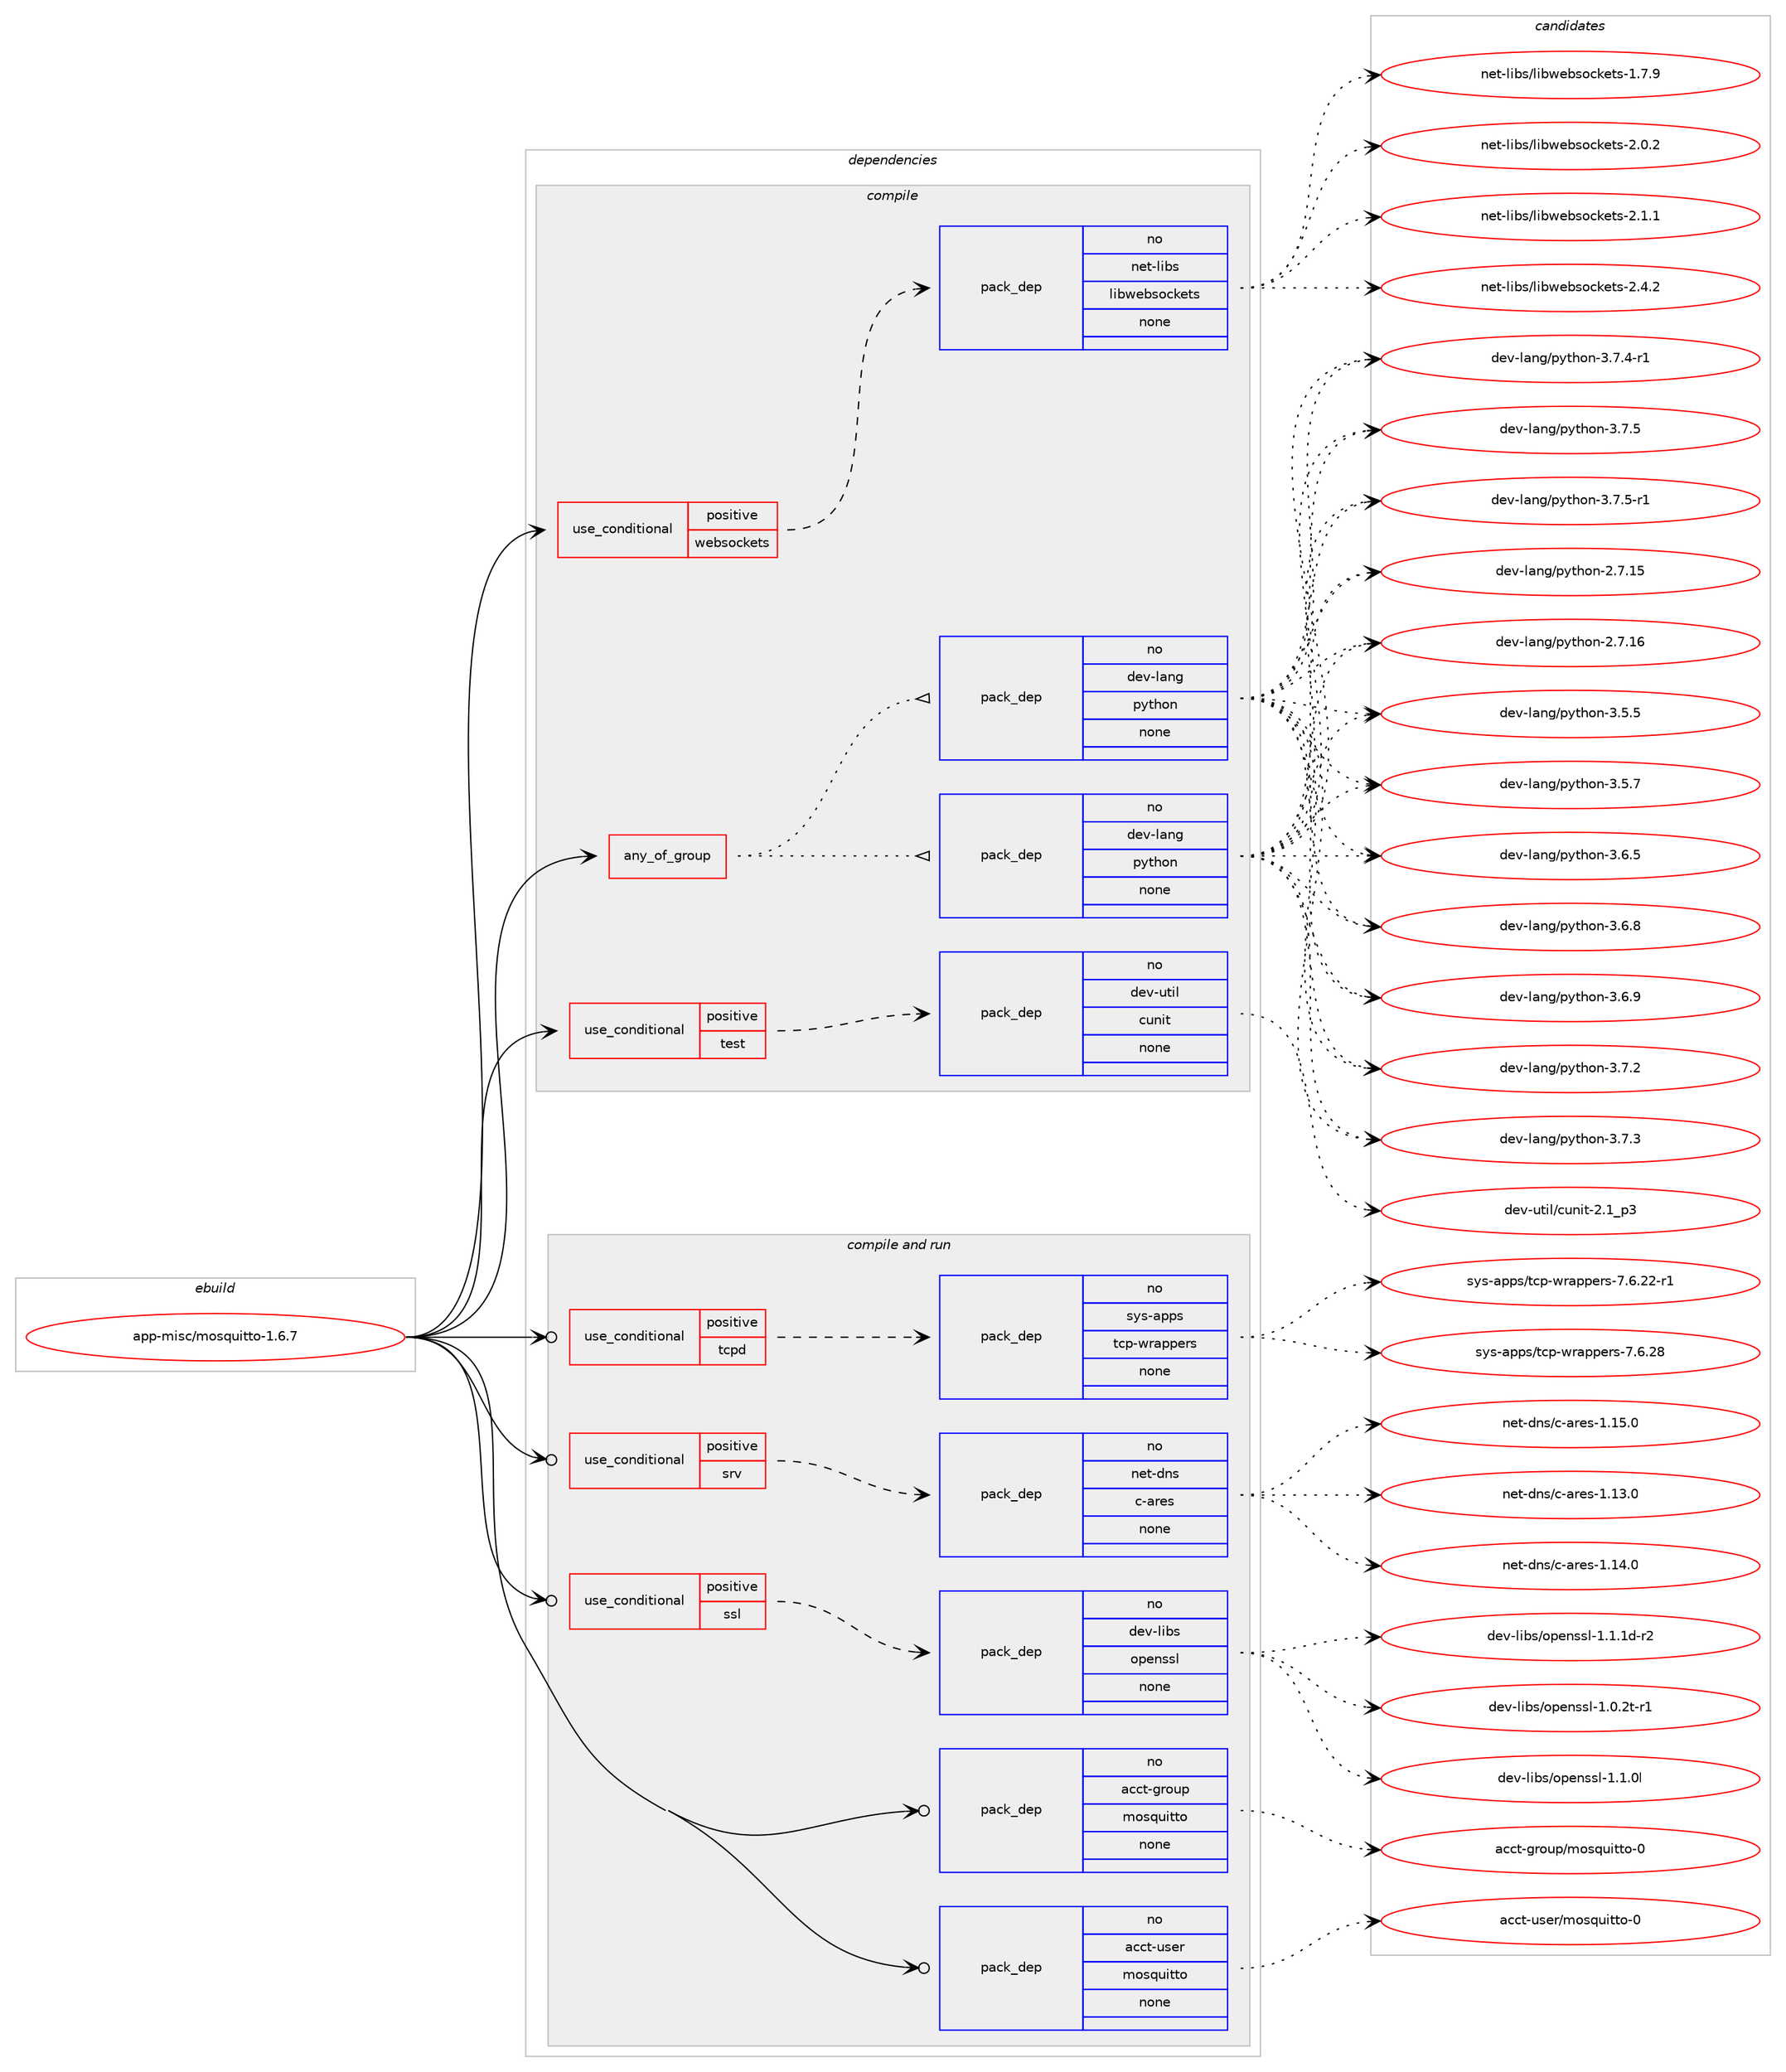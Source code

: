 digraph prolog {

# *************
# Graph options
# *************

newrank=true;
concentrate=true;
compound=true;
graph [rankdir=LR,fontname=Helvetica,fontsize=10,ranksep=1.5];#, ranksep=2.5, nodesep=0.2];
edge  [arrowhead=vee];
node  [fontname=Helvetica,fontsize=10];

# **********
# The ebuild
# **********

subgraph cluster_leftcol {
color=gray;
rank=same;
label=<<i>ebuild</i>>;
id [label="app-misc/mosquitto-1.6.7", color=red, width=4, href="../app-misc/mosquitto-1.6.7.svg"];
}

# ****************
# The dependencies
# ****************

subgraph cluster_midcol {
color=gray;
label=<<i>dependencies</i>>;
subgraph cluster_compile {
fillcolor="#eeeeee";
style=filled;
label=<<i>compile</i>>;
subgraph any8700 {
dependency499608 [label=<<TABLE BORDER="0" CELLBORDER="1" CELLSPACING="0" CELLPADDING="4"><TR><TD CELLPADDING="10">any_of_group</TD></TR></TABLE>>, shape=none, color=red];subgraph pack371252 {
dependency499609 [label=<<TABLE BORDER="0" CELLBORDER="1" CELLSPACING="0" CELLPADDING="4" WIDTH="220"><TR><TD ROWSPAN="6" CELLPADDING="30">pack_dep</TD></TR><TR><TD WIDTH="110">no</TD></TR><TR><TD>dev-lang</TD></TR><TR><TD>python</TD></TR><TR><TD>none</TD></TR><TR><TD></TD></TR></TABLE>>, shape=none, color=blue];
}
dependency499608:e -> dependency499609:w [weight=20,style="dotted",arrowhead="oinv"];
subgraph pack371253 {
dependency499610 [label=<<TABLE BORDER="0" CELLBORDER="1" CELLSPACING="0" CELLPADDING="4" WIDTH="220"><TR><TD ROWSPAN="6" CELLPADDING="30">pack_dep</TD></TR><TR><TD WIDTH="110">no</TD></TR><TR><TD>dev-lang</TD></TR><TR><TD>python</TD></TR><TR><TD>none</TD></TR><TR><TD></TD></TR></TABLE>>, shape=none, color=blue];
}
dependency499608:e -> dependency499610:w [weight=20,style="dotted",arrowhead="oinv"];
}
id:e -> dependency499608:w [weight=20,style="solid",arrowhead="vee"];
subgraph cond119340 {
dependency499611 [label=<<TABLE BORDER="0" CELLBORDER="1" CELLSPACING="0" CELLPADDING="4"><TR><TD ROWSPAN="3" CELLPADDING="10">use_conditional</TD></TR><TR><TD>positive</TD></TR><TR><TD>test</TD></TR></TABLE>>, shape=none, color=red];
subgraph pack371254 {
dependency499612 [label=<<TABLE BORDER="0" CELLBORDER="1" CELLSPACING="0" CELLPADDING="4" WIDTH="220"><TR><TD ROWSPAN="6" CELLPADDING="30">pack_dep</TD></TR><TR><TD WIDTH="110">no</TD></TR><TR><TD>dev-util</TD></TR><TR><TD>cunit</TD></TR><TR><TD>none</TD></TR><TR><TD></TD></TR></TABLE>>, shape=none, color=blue];
}
dependency499611:e -> dependency499612:w [weight=20,style="dashed",arrowhead="vee"];
}
id:e -> dependency499611:w [weight=20,style="solid",arrowhead="vee"];
subgraph cond119341 {
dependency499613 [label=<<TABLE BORDER="0" CELLBORDER="1" CELLSPACING="0" CELLPADDING="4"><TR><TD ROWSPAN="3" CELLPADDING="10">use_conditional</TD></TR><TR><TD>positive</TD></TR><TR><TD>websockets</TD></TR></TABLE>>, shape=none, color=red];
subgraph pack371255 {
dependency499614 [label=<<TABLE BORDER="0" CELLBORDER="1" CELLSPACING="0" CELLPADDING="4" WIDTH="220"><TR><TD ROWSPAN="6" CELLPADDING="30">pack_dep</TD></TR><TR><TD WIDTH="110">no</TD></TR><TR><TD>net-libs</TD></TR><TR><TD>libwebsockets</TD></TR><TR><TD>none</TD></TR><TR><TD></TD></TR></TABLE>>, shape=none, color=blue];
}
dependency499613:e -> dependency499614:w [weight=20,style="dashed",arrowhead="vee"];
}
id:e -> dependency499613:w [weight=20,style="solid",arrowhead="vee"];
}
subgraph cluster_compileandrun {
fillcolor="#eeeeee";
style=filled;
label=<<i>compile and run</i>>;
subgraph cond119342 {
dependency499615 [label=<<TABLE BORDER="0" CELLBORDER="1" CELLSPACING="0" CELLPADDING="4"><TR><TD ROWSPAN="3" CELLPADDING="10">use_conditional</TD></TR><TR><TD>positive</TD></TR><TR><TD>srv</TD></TR></TABLE>>, shape=none, color=red];
subgraph pack371256 {
dependency499616 [label=<<TABLE BORDER="0" CELLBORDER="1" CELLSPACING="0" CELLPADDING="4" WIDTH="220"><TR><TD ROWSPAN="6" CELLPADDING="30">pack_dep</TD></TR><TR><TD WIDTH="110">no</TD></TR><TR><TD>net-dns</TD></TR><TR><TD>c-ares</TD></TR><TR><TD>none</TD></TR><TR><TD></TD></TR></TABLE>>, shape=none, color=blue];
}
dependency499615:e -> dependency499616:w [weight=20,style="dashed",arrowhead="vee"];
}
id:e -> dependency499615:w [weight=20,style="solid",arrowhead="odotvee"];
subgraph cond119343 {
dependency499617 [label=<<TABLE BORDER="0" CELLBORDER="1" CELLSPACING="0" CELLPADDING="4"><TR><TD ROWSPAN="3" CELLPADDING="10">use_conditional</TD></TR><TR><TD>positive</TD></TR><TR><TD>ssl</TD></TR></TABLE>>, shape=none, color=red];
subgraph pack371257 {
dependency499618 [label=<<TABLE BORDER="0" CELLBORDER="1" CELLSPACING="0" CELLPADDING="4" WIDTH="220"><TR><TD ROWSPAN="6" CELLPADDING="30">pack_dep</TD></TR><TR><TD WIDTH="110">no</TD></TR><TR><TD>dev-libs</TD></TR><TR><TD>openssl</TD></TR><TR><TD>none</TD></TR><TR><TD></TD></TR></TABLE>>, shape=none, color=blue];
}
dependency499617:e -> dependency499618:w [weight=20,style="dashed",arrowhead="vee"];
}
id:e -> dependency499617:w [weight=20,style="solid",arrowhead="odotvee"];
subgraph cond119344 {
dependency499619 [label=<<TABLE BORDER="0" CELLBORDER="1" CELLSPACING="0" CELLPADDING="4"><TR><TD ROWSPAN="3" CELLPADDING="10">use_conditional</TD></TR><TR><TD>positive</TD></TR><TR><TD>tcpd</TD></TR></TABLE>>, shape=none, color=red];
subgraph pack371258 {
dependency499620 [label=<<TABLE BORDER="0" CELLBORDER="1" CELLSPACING="0" CELLPADDING="4" WIDTH="220"><TR><TD ROWSPAN="6" CELLPADDING="30">pack_dep</TD></TR><TR><TD WIDTH="110">no</TD></TR><TR><TD>sys-apps</TD></TR><TR><TD>tcp-wrappers</TD></TR><TR><TD>none</TD></TR><TR><TD></TD></TR></TABLE>>, shape=none, color=blue];
}
dependency499619:e -> dependency499620:w [weight=20,style="dashed",arrowhead="vee"];
}
id:e -> dependency499619:w [weight=20,style="solid",arrowhead="odotvee"];
subgraph pack371259 {
dependency499621 [label=<<TABLE BORDER="0" CELLBORDER="1" CELLSPACING="0" CELLPADDING="4" WIDTH="220"><TR><TD ROWSPAN="6" CELLPADDING="30">pack_dep</TD></TR><TR><TD WIDTH="110">no</TD></TR><TR><TD>acct-group</TD></TR><TR><TD>mosquitto</TD></TR><TR><TD>none</TD></TR><TR><TD></TD></TR></TABLE>>, shape=none, color=blue];
}
id:e -> dependency499621:w [weight=20,style="solid",arrowhead="odotvee"];
subgraph pack371260 {
dependency499622 [label=<<TABLE BORDER="0" CELLBORDER="1" CELLSPACING="0" CELLPADDING="4" WIDTH="220"><TR><TD ROWSPAN="6" CELLPADDING="30">pack_dep</TD></TR><TR><TD WIDTH="110">no</TD></TR><TR><TD>acct-user</TD></TR><TR><TD>mosquitto</TD></TR><TR><TD>none</TD></TR><TR><TD></TD></TR></TABLE>>, shape=none, color=blue];
}
id:e -> dependency499622:w [weight=20,style="solid",arrowhead="odotvee"];
}
subgraph cluster_run {
fillcolor="#eeeeee";
style=filled;
label=<<i>run</i>>;
}
}

# **************
# The candidates
# **************

subgraph cluster_choices {
rank=same;
color=gray;
label=<<i>candidates</i>>;

subgraph choice371252 {
color=black;
nodesep=1;
choice10010111845108971101034711212111610411111045504655464953 [label="dev-lang/python-2.7.15", color=red, width=4,href="../dev-lang/python-2.7.15.svg"];
choice10010111845108971101034711212111610411111045504655464954 [label="dev-lang/python-2.7.16", color=red, width=4,href="../dev-lang/python-2.7.16.svg"];
choice100101118451089711010347112121116104111110455146534653 [label="dev-lang/python-3.5.5", color=red, width=4,href="../dev-lang/python-3.5.5.svg"];
choice100101118451089711010347112121116104111110455146534655 [label="dev-lang/python-3.5.7", color=red, width=4,href="../dev-lang/python-3.5.7.svg"];
choice100101118451089711010347112121116104111110455146544653 [label="dev-lang/python-3.6.5", color=red, width=4,href="../dev-lang/python-3.6.5.svg"];
choice100101118451089711010347112121116104111110455146544656 [label="dev-lang/python-3.6.8", color=red, width=4,href="../dev-lang/python-3.6.8.svg"];
choice100101118451089711010347112121116104111110455146544657 [label="dev-lang/python-3.6.9", color=red, width=4,href="../dev-lang/python-3.6.9.svg"];
choice100101118451089711010347112121116104111110455146554650 [label="dev-lang/python-3.7.2", color=red, width=4,href="../dev-lang/python-3.7.2.svg"];
choice100101118451089711010347112121116104111110455146554651 [label="dev-lang/python-3.7.3", color=red, width=4,href="../dev-lang/python-3.7.3.svg"];
choice1001011184510897110103471121211161041111104551465546524511449 [label="dev-lang/python-3.7.4-r1", color=red, width=4,href="../dev-lang/python-3.7.4-r1.svg"];
choice100101118451089711010347112121116104111110455146554653 [label="dev-lang/python-3.7.5", color=red, width=4,href="../dev-lang/python-3.7.5.svg"];
choice1001011184510897110103471121211161041111104551465546534511449 [label="dev-lang/python-3.7.5-r1", color=red, width=4,href="../dev-lang/python-3.7.5-r1.svg"];
dependency499609:e -> choice10010111845108971101034711212111610411111045504655464953:w [style=dotted,weight="100"];
dependency499609:e -> choice10010111845108971101034711212111610411111045504655464954:w [style=dotted,weight="100"];
dependency499609:e -> choice100101118451089711010347112121116104111110455146534653:w [style=dotted,weight="100"];
dependency499609:e -> choice100101118451089711010347112121116104111110455146534655:w [style=dotted,weight="100"];
dependency499609:e -> choice100101118451089711010347112121116104111110455146544653:w [style=dotted,weight="100"];
dependency499609:e -> choice100101118451089711010347112121116104111110455146544656:w [style=dotted,weight="100"];
dependency499609:e -> choice100101118451089711010347112121116104111110455146544657:w [style=dotted,weight="100"];
dependency499609:e -> choice100101118451089711010347112121116104111110455146554650:w [style=dotted,weight="100"];
dependency499609:e -> choice100101118451089711010347112121116104111110455146554651:w [style=dotted,weight="100"];
dependency499609:e -> choice1001011184510897110103471121211161041111104551465546524511449:w [style=dotted,weight="100"];
dependency499609:e -> choice100101118451089711010347112121116104111110455146554653:w [style=dotted,weight="100"];
dependency499609:e -> choice1001011184510897110103471121211161041111104551465546534511449:w [style=dotted,weight="100"];
}
subgraph choice371253 {
color=black;
nodesep=1;
choice10010111845108971101034711212111610411111045504655464953 [label="dev-lang/python-2.7.15", color=red, width=4,href="../dev-lang/python-2.7.15.svg"];
choice10010111845108971101034711212111610411111045504655464954 [label="dev-lang/python-2.7.16", color=red, width=4,href="../dev-lang/python-2.7.16.svg"];
choice100101118451089711010347112121116104111110455146534653 [label="dev-lang/python-3.5.5", color=red, width=4,href="../dev-lang/python-3.5.5.svg"];
choice100101118451089711010347112121116104111110455146534655 [label="dev-lang/python-3.5.7", color=red, width=4,href="../dev-lang/python-3.5.7.svg"];
choice100101118451089711010347112121116104111110455146544653 [label="dev-lang/python-3.6.5", color=red, width=4,href="../dev-lang/python-3.6.5.svg"];
choice100101118451089711010347112121116104111110455146544656 [label="dev-lang/python-3.6.8", color=red, width=4,href="../dev-lang/python-3.6.8.svg"];
choice100101118451089711010347112121116104111110455146544657 [label="dev-lang/python-3.6.9", color=red, width=4,href="../dev-lang/python-3.6.9.svg"];
choice100101118451089711010347112121116104111110455146554650 [label="dev-lang/python-3.7.2", color=red, width=4,href="../dev-lang/python-3.7.2.svg"];
choice100101118451089711010347112121116104111110455146554651 [label="dev-lang/python-3.7.3", color=red, width=4,href="../dev-lang/python-3.7.3.svg"];
choice1001011184510897110103471121211161041111104551465546524511449 [label="dev-lang/python-3.7.4-r1", color=red, width=4,href="../dev-lang/python-3.7.4-r1.svg"];
choice100101118451089711010347112121116104111110455146554653 [label="dev-lang/python-3.7.5", color=red, width=4,href="../dev-lang/python-3.7.5.svg"];
choice1001011184510897110103471121211161041111104551465546534511449 [label="dev-lang/python-3.7.5-r1", color=red, width=4,href="../dev-lang/python-3.7.5-r1.svg"];
dependency499610:e -> choice10010111845108971101034711212111610411111045504655464953:w [style=dotted,weight="100"];
dependency499610:e -> choice10010111845108971101034711212111610411111045504655464954:w [style=dotted,weight="100"];
dependency499610:e -> choice100101118451089711010347112121116104111110455146534653:w [style=dotted,weight="100"];
dependency499610:e -> choice100101118451089711010347112121116104111110455146534655:w [style=dotted,weight="100"];
dependency499610:e -> choice100101118451089711010347112121116104111110455146544653:w [style=dotted,weight="100"];
dependency499610:e -> choice100101118451089711010347112121116104111110455146544656:w [style=dotted,weight="100"];
dependency499610:e -> choice100101118451089711010347112121116104111110455146544657:w [style=dotted,weight="100"];
dependency499610:e -> choice100101118451089711010347112121116104111110455146554650:w [style=dotted,weight="100"];
dependency499610:e -> choice100101118451089711010347112121116104111110455146554651:w [style=dotted,weight="100"];
dependency499610:e -> choice1001011184510897110103471121211161041111104551465546524511449:w [style=dotted,weight="100"];
dependency499610:e -> choice100101118451089711010347112121116104111110455146554653:w [style=dotted,weight="100"];
dependency499610:e -> choice1001011184510897110103471121211161041111104551465546534511449:w [style=dotted,weight="100"];
}
subgraph choice371254 {
color=black;
nodesep=1;
choice100101118451171161051084799117110105116455046499511251 [label="dev-util/cunit-2.1_p3", color=red, width=4,href="../dev-util/cunit-2.1_p3.svg"];
dependency499612:e -> choice100101118451171161051084799117110105116455046499511251:w [style=dotted,weight="100"];
}
subgraph choice371255 {
color=black;
nodesep=1;
choice110101116451081059811547108105981191019811511199107101116115454946554657 [label="net-libs/libwebsockets-1.7.9", color=red, width=4,href="../net-libs/libwebsockets-1.7.9.svg"];
choice110101116451081059811547108105981191019811511199107101116115455046484650 [label="net-libs/libwebsockets-2.0.2", color=red, width=4,href="../net-libs/libwebsockets-2.0.2.svg"];
choice110101116451081059811547108105981191019811511199107101116115455046494649 [label="net-libs/libwebsockets-2.1.1", color=red, width=4,href="../net-libs/libwebsockets-2.1.1.svg"];
choice110101116451081059811547108105981191019811511199107101116115455046524650 [label="net-libs/libwebsockets-2.4.2", color=red, width=4,href="../net-libs/libwebsockets-2.4.2.svg"];
dependency499614:e -> choice110101116451081059811547108105981191019811511199107101116115454946554657:w [style=dotted,weight="100"];
dependency499614:e -> choice110101116451081059811547108105981191019811511199107101116115455046484650:w [style=dotted,weight="100"];
dependency499614:e -> choice110101116451081059811547108105981191019811511199107101116115455046494649:w [style=dotted,weight="100"];
dependency499614:e -> choice110101116451081059811547108105981191019811511199107101116115455046524650:w [style=dotted,weight="100"];
}
subgraph choice371256 {
color=black;
nodesep=1;
choice110101116451001101154799459711410111545494649514648 [label="net-dns/c-ares-1.13.0", color=red, width=4,href="../net-dns/c-ares-1.13.0.svg"];
choice110101116451001101154799459711410111545494649524648 [label="net-dns/c-ares-1.14.0", color=red, width=4,href="../net-dns/c-ares-1.14.0.svg"];
choice110101116451001101154799459711410111545494649534648 [label="net-dns/c-ares-1.15.0", color=red, width=4,href="../net-dns/c-ares-1.15.0.svg"];
dependency499616:e -> choice110101116451001101154799459711410111545494649514648:w [style=dotted,weight="100"];
dependency499616:e -> choice110101116451001101154799459711410111545494649524648:w [style=dotted,weight="100"];
dependency499616:e -> choice110101116451001101154799459711410111545494649534648:w [style=dotted,weight="100"];
}
subgraph choice371257 {
color=black;
nodesep=1;
choice1001011184510810598115471111121011101151151084549464846501164511449 [label="dev-libs/openssl-1.0.2t-r1", color=red, width=4,href="../dev-libs/openssl-1.0.2t-r1.svg"];
choice100101118451081059811547111112101110115115108454946494648108 [label="dev-libs/openssl-1.1.0l", color=red, width=4,href="../dev-libs/openssl-1.1.0l.svg"];
choice1001011184510810598115471111121011101151151084549464946491004511450 [label="dev-libs/openssl-1.1.1d-r2", color=red, width=4,href="../dev-libs/openssl-1.1.1d-r2.svg"];
dependency499618:e -> choice1001011184510810598115471111121011101151151084549464846501164511449:w [style=dotted,weight="100"];
dependency499618:e -> choice100101118451081059811547111112101110115115108454946494648108:w [style=dotted,weight="100"];
dependency499618:e -> choice1001011184510810598115471111121011101151151084549464946491004511450:w [style=dotted,weight="100"];
}
subgraph choice371258 {
color=black;
nodesep=1;
choice115121115459711211211547116991124511911497112112101114115455546544650504511449 [label="sys-apps/tcp-wrappers-7.6.22-r1", color=red, width=4,href="../sys-apps/tcp-wrappers-7.6.22-r1.svg"];
choice11512111545971121121154711699112451191149711211210111411545554654465056 [label="sys-apps/tcp-wrappers-7.6.28", color=red, width=4,href="../sys-apps/tcp-wrappers-7.6.28.svg"];
dependency499620:e -> choice115121115459711211211547116991124511911497112112101114115455546544650504511449:w [style=dotted,weight="100"];
dependency499620:e -> choice11512111545971121121154711699112451191149711211210111411545554654465056:w [style=dotted,weight="100"];
}
subgraph choice371259 {
color=black;
nodesep=1;
choice97999911645103114111117112471091111151131171051161161114548 [label="acct-group/mosquitto-0", color=red, width=4,href="../acct-group/mosquitto-0.svg"];
dependency499621:e -> choice97999911645103114111117112471091111151131171051161161114548:w [style=dotted,weight="100"];
}
subgraph choice371260 {
color=black;
nodesep=1;
choice97999911645117115101114471091111151131171051161161114548 [label="acct-user/mosquitto-0", color=red, width=4,href="../acct-user/mosquitto-0.svg"];
dependency499622:e -> choice97999911645117115101114471091111151131171051161161114548:w [style=dotted,weight="100"];
}
}

}

